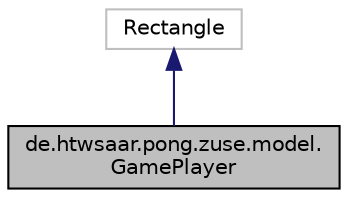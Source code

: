 digraph "de.htwsaar.pong.zuse.model.GamePlayer"
{
 // LATEX_PDF_SIZE
  edge [fontname="Helvetica",fontsize="10",labelfontname="Helvetica",labelfontsize="10"];
  node [fontname="Helvetica",fontsize="10",shape=record];
  Node1 [label="de.htwsaar.pong.zuse.model.\lGamePlayer",height=0.2,width=0.4,color="black", fillcolor="grey75", style="filled", fontcolor="black",tooltip="Klasse GamePlayer repräsentiert einen Spieler (Paddle) im Spiel."];
  Node2 -> Node1 [dir="back",color="midnightblue",fontsize="10",style="solid"];
  Node2 [label="Rectangle",height=0.2,width=0.4,color="grey75", fillcolor="white", style="filled",tooltip=" "];
}
